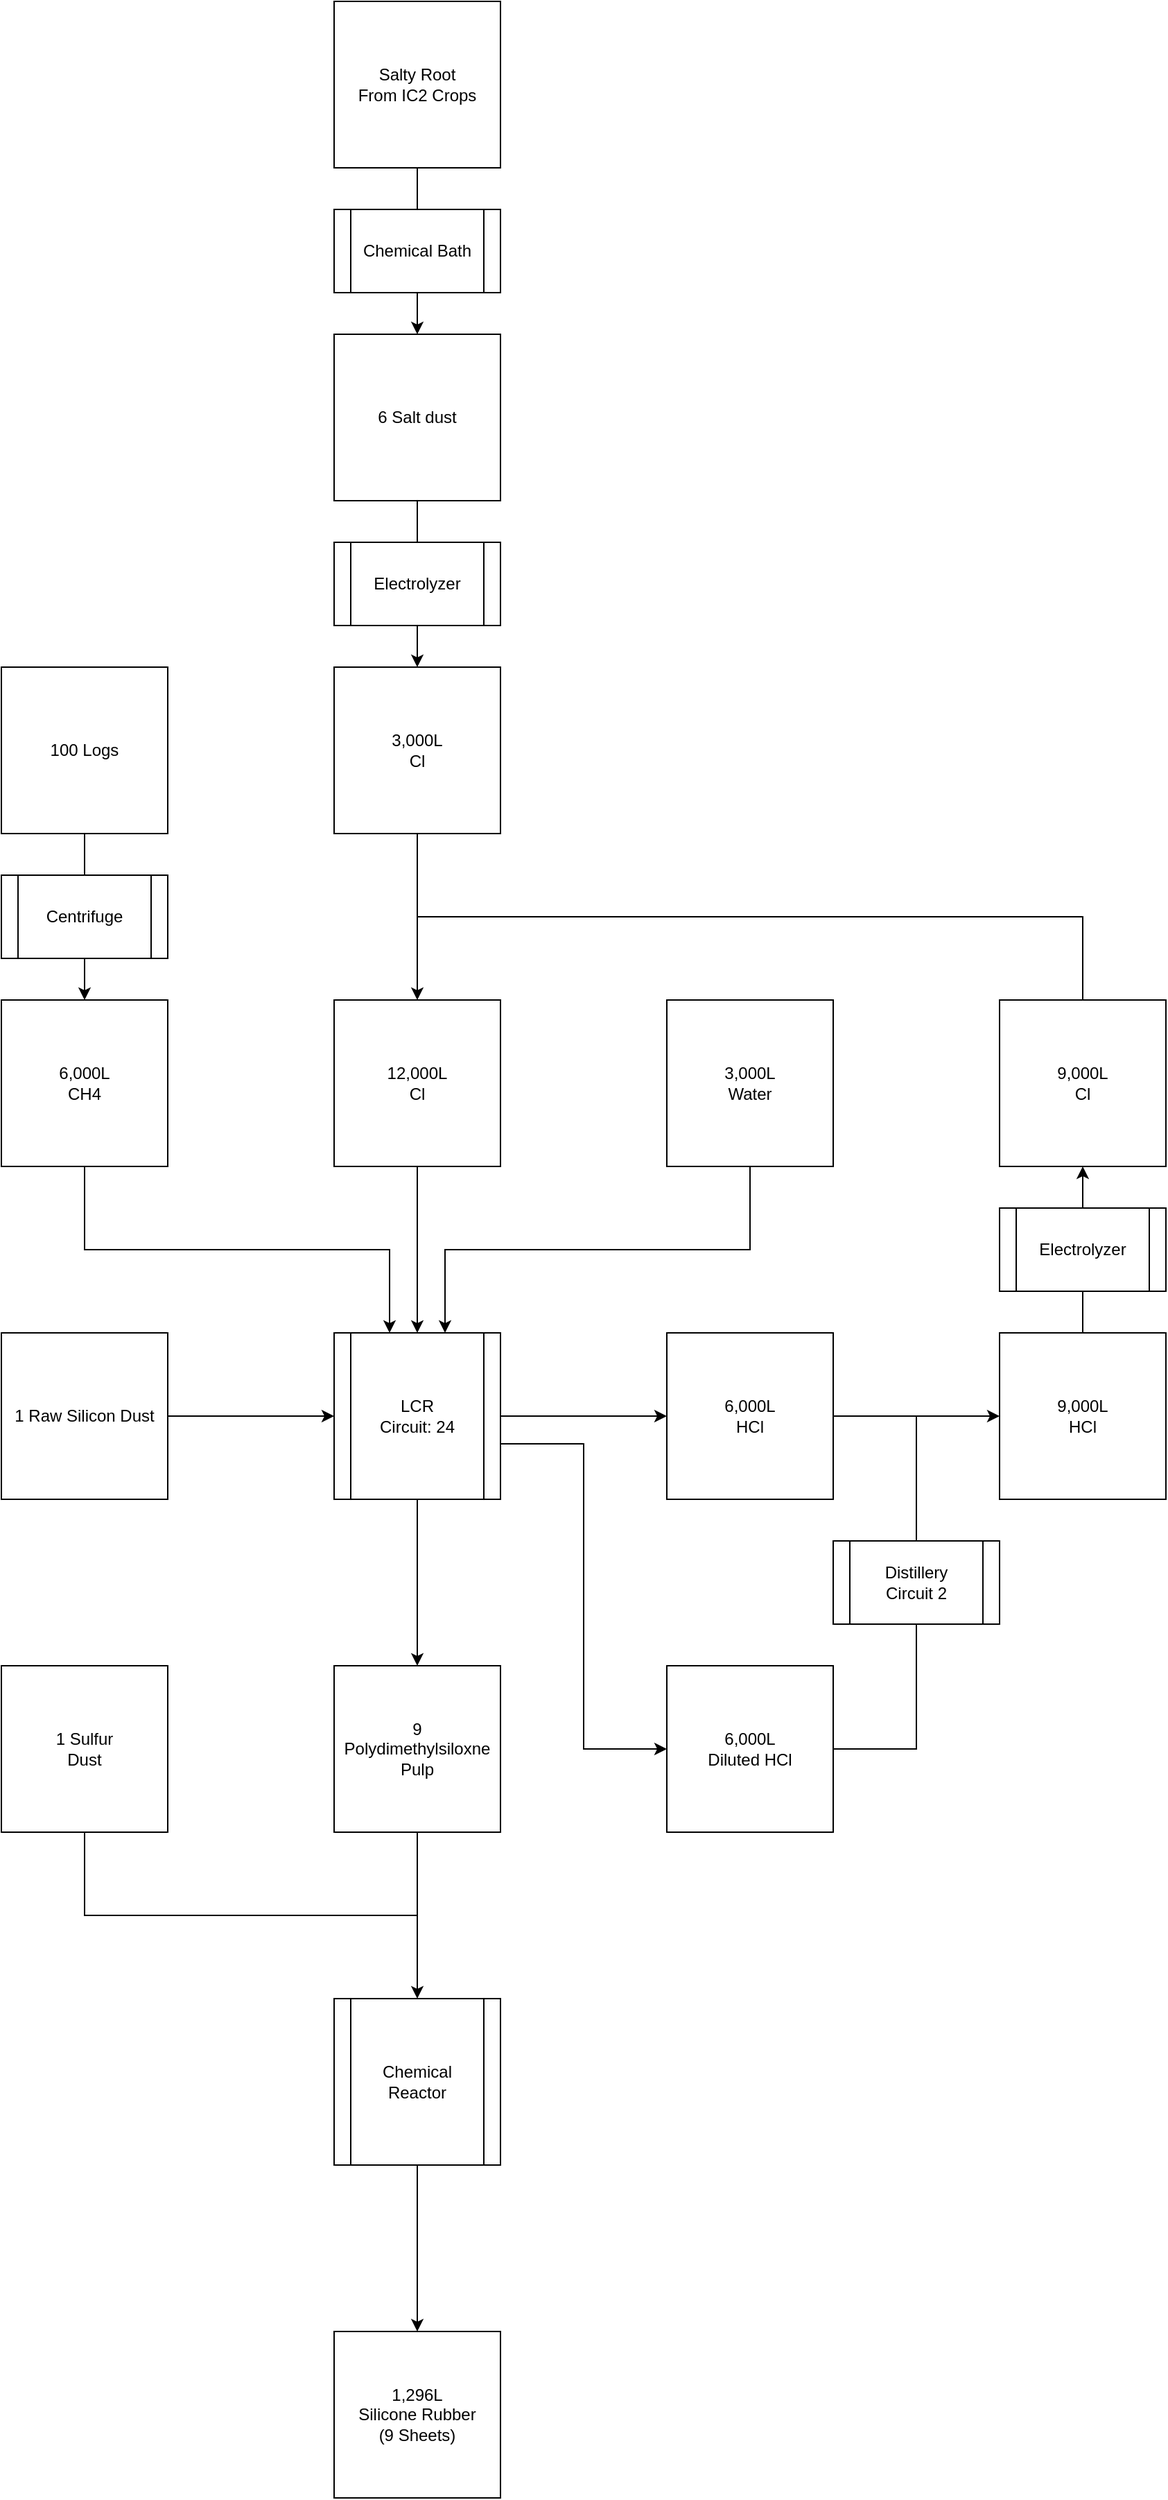 <mxfile version="20.8.16" type="device"><diagram name="Page-1" id="x-do0Gs20RrwpqZr98e2"><mxGraphModel dx="989" dy="2177" grid="1" gridSize="10" guides="1" tooltips="1" connect="1" arrows="1" fold="1" page="1" pageScale="1" pageWidth="1200" pageHeight="1600" math="0" shadow="0"><root><mxCell id="0"/><mxCell id="1" parent="0"/><mxCell id="HP-E8vF5HCq7p8r18ROT-2" value="1 Sulfur&lt;br&gt;Dust" style="whiteSpace=wrap;html=1;aspect=fixed;" vertex="1" parent="1"><mxGeometry x="160" y="280" width="120" height="120" as="geometry"/></mxCell><mxCell id="HP-E8vF5HCq7p8r18ROT-5" value="" style="edgeStyle=orthogonalEdgeStyle;rounded=0;orthogonalLoop=1;jettySize=auto;html=1;" edge="1" parent="1" source="HP-E8vF5HCq7p8r18ROT-3"><mxGeometry relative="1" as="geometry"><mxPoint x="460" y="520" as="targetPoint"/></mxGeometry></mxCell><mxCell id="HP-E8vF5HCq7p8r18ROT-3" value="9&lt;br&gt;Polydimethylsiloxne&lt;br&gt;Pulp" style="whiteSpace=wrap;html=1;aspect=fixed;" vertex="1" parent="1"><mxGeometry x="400" y="280" width="120" height="120" as="geometry"/></mxCell><mxCell id="HP-E8vF5HCq7p8r18ROT-12" value="LCR&lt;br&gt;Circuit: 24" style="shape=process;whiteSpace=wrap;html=1;backgroundOutline=1;" vertex="1" parent="1"><mxGeometry x="400" y="40" width="120" height="120" as="geometry"/></mxCell><mxCell id="HP-E8vF5HCq7p8r18ROT-26" value="" style="edgeStyle=orthogonalEdgeStyle;rounded=0;orthogonalLoop=1;jettySize=auto;html=1;" edge="1" parent="1" source="HP-E8vF5HCq7p8r18ROT-13" target="HP-E8vF5HCq7p8r18ROT-12"><mxGeometry relative="1" as="geometry"/></mxCell><mxCell id="HP-E8vF5HCq7p8r18ROT-13" value="12,000L&lt;br&gt;Cl" style="whiteSpace=wrap;html=1;aspect=fixed;" vertex="1" parent="1"><mxGeometry x="400" y="-200" width="120" height="120" as="geometry"/></mxCell><mxCell id="HP-E8vF5HCq7p8r18ROT-15" value="" style="edgeStyle=none;orthogonalLoop=1;jettySize=auto;html=1;rounded=0;exitX=0.5;exitY=1;exitDx=0;exitDy=0;entryX=0.5;entryY=0;entryDx=0;entryDy=0;" edge="1" parent="1" source="HP-E8vF5HCq7p8r18ROT-12" target="HP-E8vF5HCq7p8r18ROT-3"><mxGeometry width="100" relative="1" as="geometry"><mxPoint x="420" y="180" as="sourcePoint"/><mxPoint x="520" y="180" as="targetPoint"/><Array as="points"/></mxGeometry></mxCell><mxCell id="HP-E8vF5HCq7p8r18ROT-16" value="3,000L&lt;br&gt;Water" style="whiteSpace=wrap;html=1;aspect=fixed;" vertex="1" parent="1"><mxGeometry x="640" y="-200" width="120" height="120" as="geometry"/></mxCell><mxCell id="HP-E8vF5HCq7p8r18ROT-17" value="6,000L&lt;br&gt;CH4" style="whiteSpace=wrap;html=1;aspect=fixed;" vertex="1" parent="1"><mxGeometry x="160" y="-200" width="120" height="120" as="geometry"/></mxCell><mxCell id="HP-E8vF5HCq7p8r18ROT-58" value="" style="edgeStyle=orthogonalEdgeStyle;rounded=0;orthogonalLoop=1;jettySize=auto;html=1;" edge="1" parent="1" source="HP-E8vF5HCq7p8r18ROT-21" target="HP-E8vF5HCq7p8r18ROT-22"><mxGeometry relative="1" as="geometry"/></mxCell><mxCell id="HP-E8vF5HCq7p8r18ROT-21" value="Chemical&lt;br&gt;Reactor" style="shape=process;whiteSpace=wrap;html=1;backgroundOutline=1;" vertex="1" parent="1"><mxGeometry x="400" y="520" width="120" height="120" as="geometry"/></mxCell><mxCell id="HP-E8vF5HCq7p8r18ROT-22" value="1,296L&lt;br&gt;Silicone Rubber&lt;br&gt;(9 Sheets)" style="whiteSpace=wrap;html=1;aspect=fixed;" vertex="1" parent="1"><mxGeometry x="400" y="760" width="120" height="120" as="geometry"/></mxCell><mxCell id="HP-E8vF5HCq7p8r18ROT-25" value="" style="edgeStyle=orthogonalEdgeStyle;rounded=0;orthogonalLoop=1;jettySize=auto;html=1;" edge="1" parent="1" source="HP-E8vF5HCq7p8r18ROT-24" target="HP-E8vF5HCq7p8r18ROT-12"><mxGeometry relative="1" as="geometry"/></mxCell><mxCell id="HP-E8vF5HCq7p8r18ROT-24" value="1 Raw Silicon Dust" style="whiteSpace=wrap;html=1;aspect=fixed;" vertex="1" parent="1"><mxGeometry x="160" y="40" width="120" height="120" as="geometry"/></mxCell><mxCell id="HP-E8vF5HCq7p8r18ROT-29" value="" style="endArrow=none;html=1;rounded=0;" edge="1" parent="1"><mxGeometry width="50" height="50" relative="1" as="geometry"><mxPoint x="460" y="460" as="sourcePoint"/><mxPoint x="220" y="400" as="targetPoint"/><Array as="points"><mxPoint x="220" y="460"/></Array></mxGeometry></mxCell><mxCell id="HP-E8vF5HCq7p8r18ROT-30" value="" style="endArrow=classic;html=1;rounded=0;exitX=0.5;exitY=1;exitDx=0;exitDy=0;" edge="1" parent="1" source="HP-E8vF5HCq7p8r18ROT-17"><mxGeometry width="50" height="50" relative="1" as="geometry"><mxPoint x="390" y="90" as="sourcePoint"/><mxPoint x="440" y="40" as="targetPoint"/><Array as="points"><mxPoint x="220" y="-20"/><mxPoint x="440" y="-20"/></Array></mxGeometry></mxCell><mxCell id="HP-E8vF5HCq7p8r18ROT-32" value="" style="endArrow=classic;html=1;rounded=0;exitX=0.5;exitY=1;exitDx=0;exitDy=0;" edge="1" parent="1" source="HP-E8vF5HCq7p8r18ROT-16"><mxGeometry width="50" height="50" relative="1" as="geometry"><mxPoint x="430" y="90" as="sourcePoint"/><mxPoint x="480" y="40" as="targetPoint"/><Array as="points"><mxPoint x="700" y="-20"/><mxPoint x="480" y="-20"/></Array></mxGeometry></mxCell><mxCell id="HP-E8vF5HCq7p8r18ROT-41" value="" style="edgeStyle=orthogonalEdgeStyle;rounded=0;orthogonalLoop=1;jettySize=auto;html=1;" edge="1" parent="1" source="HP-E8vF5HCq7p8r18ROT-34" target="HP-E8vF5HCq7p8r18ROT-39"><mxGeometry relative="1" as="geometry"/></mxCell><mxCell id="HP-E8vF5HCq7p8r18ROT-34" value="6,000L&lt;br&gt;HCl" style="whiteSpace=wrap;html=1;aspect=fixed;" vertex="1" parent="1"><mxGeometry x="640" y="40" width="120" height="120" as="geometry"/></mxCell><mxCell id="HP-E8vF5HCq7p8r18ROT-35" value="6,000L&lt;br&gt;Diluted HCl" style="whiteSpace=wrap;html=1;aspect=fixed;" vertex="1" parent="1"><mxGeometry x="640" y="280" width="120" height="120" as="geometry"/></mxCell><mxCell id="HP-E8vF5HCq7p8r18ROT-38" value="" style="endArrow=classic;html=1;rounded=0;entryX=0;entryY=0.5;entryDx=0;entryDy=0;" edge="1" parent="1" target="HP-E8vF5HCq7p8r18ROT-35"><mxGeometry width="50" height="50" relative="1" as="geometry"><mxPoint x="520" y="120" as="sourcePoint"/><mxPoint x="570" y="70" as="targetPoint"/><Array as="points"><mxPoint x="580" y="120"/><mxPoint x="580" y="340"/></Array></mxGeometry></mxCell><mxCell id="HP-E8vF5HCq7p8r18ROT-47" value="" style="edgeStyle=orthogonalEdgeStyle;rounded=0;orthogonalLoop=1;jettySize=auto;html=1;" edge="1" parent="1" source="HP-E8vF5HCq7p8r18ROT-39" target="HP-E8vF5HCq7p8r18ROT-46"><mxGeometry relative="1" as="geometry"/></mxCell><mxCell id="HP-E8vF5HCq7p8r18ROT-39" value="9,000L&lt;br&gt;HCl" style="whiteSpace=wrap;html=1;aspect=fixed;" vertex="1" parent="1"><mxGeometry x="880" y="40" width="120" height="120" as="geometry"/></mxCell><mxCell id="HP-E8vF5HCq7p8r18ROT-42" value="" style="endArrow=none;html=1;rounded=0;exitX=1;exitY=0.5;exitDx=0;exitDy=0;" edge="1" parent="1" source="HP-E8vF5HCq7p8r18ROT-35"><mxGeometry width="50" height="50" relative="1" as="geometry"><mxPoint x="770" y="330" as="sourcePoint"/><mxPoint x="820" y="100" as="targetPoint"/><Array as="points"><mxPoint x="820" y="340"/></Array></mxGeometry></mxCell><mxCell id="HP-E8vF5HCq7p8r18ROT-43" value="" style="endArrow=classic;html=1;rounded=0;entryX=0;entryY=0.5;entryDx=0;entryDy=0;" edge="1" parent="1" target="HP-E8vF5HCq7p8r18ROT-34"><mxGeometry width="50" height="50" relative="1" as="geometry"><mxPoint x="520" y="100" as="sourcePoint"/><mxPoint x="630" y="100" as="targetPoint"/></mxGeometry></mxCell><mxCell id="HP-E8vF5HCq7p8r18ROT-44" value="Distillery&lt;br&gt;Circuit 2" style="shape=process;whiteSpace=wrap;html=1;backgroundOutline=1;" vertex="1" parent="1"><mxGeometry x="760" y="190" width="120" height="60" as="geometry"/></mxCell><mxCell id="HP-E8vF5HCq7p8r18ROT-46" value="9,000L&lt;br&gt;Cl" style="whiteSpace=wrap;html=1;aspect=fixed;" vertex="1" parent="1"><mxGeometry x="880" y="-200" width="120" height="120" as="geometry"/></mxCell><mxCell id="HP-E8vF5HCq7p8r18ROT-48" value="Electrolyzer" style="shape=process;whiteSpace=wrap;html=1;backgroundOutline=1;" vertex="1" parent="1"><mxGeometry x="880" y="-50" width="120" height="60" as="geometry"/></mxCell><mxCell id="HP-E8vF5HCq7p8r18ROT-50" value="" style="endArrow=classic;html=1;rounded=0;entryX=0.5;entryY=0;entryDx=0;entryDy=0;" edge="1" parent="1" target="HP-E8vF5HCq7p8r18ROT-13"><mxGeometry width="50" height="50" relative="1" as="geometry"><mxPoint x="940" y="-200" as="sourcePoint"/><mxPoint x="990" y="-250" as="targetPoint"/><Array as="points"><mxPoint x="940" y="-260"/><mxPoint x="460" y="-260"/></Array></mxGeometry></mxCell><mxCell id="HP-E8vF5HCq7p8r18ROT-51" value="3,000L&lt;br&gt;Cl" style="whiteSpace=wrap;html=1;aspect=fixed;" vertex="1" parent="1"><mxGeometry x="400" y="-440" width="120" height="120" as="geometry"/></mxCell><mxCell id="HP-E8vF5HCq7p8r18ROT-52" value="" style="endArrow=none;html=1;rounded=0;" edge="1" parent="1"><mxGeometry width="50" height="50" relative="1" as="geometry"><mxPoint x="460" y="-260" as="sourcePoint"/><mxPoint x="460" y="-320" as="targetPoint"/></mxGeometry></mxCell><mxCell id="HP-E8vF5HCq7p8r18ROT-54" value="6 Salt dust" style="whiteSpace=wrap;html=1;aspect=fixed;" vertex="1" parent="1"><mxGeometry x="400" y="-680" width="120" height="120" as="geometry"/></mxCell><mxCell id="HP-E8vF5HCq7p8r18ROT-56" value="" style="endArrow=classic;html=1;rounded=0;entryX=0.5;entryY=0;entryDx=0;entryDy=0;exitX=0.5;exitY=1;exitDx=0;exitDy=0;" edge="1" parent="1" source="HP-E8vF5HCq7p8r18ROT-54" target="HP-E8vF5HCq7p8r18ROT-51"><mxGeometry width="50" height="50" relative="1" as="geometry"><mxPoint x="420" y="-450" as="sourcePoint"/><mxPoint x="470" y="-500" as="targetPoint"/></mxGeometry></mxCell><mxCell id="HP-E8vF5HCq7p8r18ROT-57" value="Electrolyzer" style="shape=process;whiteSpace=wrap;html=1;backgroundOutline=1;" vertex="1" parent="1"><mxGeometry x="400" y="-530" width="120" height="60" as="geometry"/></mxCell><mxCell id="HP-E8vF5HCq7p8r18ROT-59" value="Salty Root&lt;br&gt;From IC2 Crops" style="whiteSpace=wrap;html=1;aspect=fixed;" vertex="1" parent="1"><mxGeometry x="400" y="-920" width="120" height="120" as="geometry"/></mxCell><mxCell id="HP-E8vF5HCq7p8r18ROT-60" value="" style="endArrow=classic;html=1;rounded=0;exitX=0.5;exitY=1;exitDx=0;exitDy=0;" edge="1" parent="1" source="HP-E8vF5HCq7p8r18ROT-59"><mxGeometry width="50" height="50" relative="1" as="geometry"><mxPoint x="410" y="-630" as="sourcePoint"/><mxPoint x="460" y="-680" as="targetPoint"/></mxGeometry></mxCell><mxCell id="HP-E8vF5HCq7p8r18ROT-61" value="Chemical Bath" style="shape=process;whiteSpace=wrap;html=1;backgroundOutline=1;" vertex="1" parent="1"><mxGeometry x="400" y="-770" width="120" height="60" as="geometry"/></mxCell><mxCell id="HP-E8vF5HCq7p8r18ROT-62" value="100 Logs" style="whiteSpace=wrap;html=1;aspect=fixed;" vertex="1" parent="1"><mxGeometry x="160" y="-440" width="120" height="120" as="geometry"/></mxCell><mxCell id="HP-E8vF5HCq7p8r18ROT-63" value="" style="endArrow=classic;html=1;rounded=0;entryX=0.5;entryY=0;entryDx=0;entryDy=0;exitX=0.5;exitY=1;exitDx=0;exitDy=0;" edge="1" parent="1" source="HP-E8vF5HCq7p8r18ROT-62" target="HP-E8vF5HCq7p8r18ROT-17"><mxGeometry width="50" height="50" relative="1" as="geometry"><mxPoint x="160" y="-240" as="sourcePoint"/><mxPoint x="210" y="-290" as="targetPoint"/></mxGeometry></mxCell><mxCell id="HP-E8vF5HCq7p8r18ROT-64" value="Centrifuge" style="shape=process;whiteSpace=wrap;html=1;backgroundOutline=1;" vertex="1" parent="1"><mxGeometry x="160" y="-290" width="120" height="60" as="geometry"/></mxCell></root></mxGraphModel></diagram></mxfile>